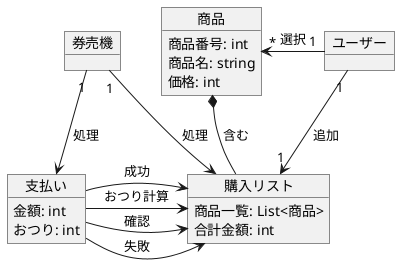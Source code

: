 @startuml　オブジェクト図

object 商品 {
  商品番号: int
  商品名: string
  価格: int
}

object ユーザー {
}

object 購入リスト {
  商品一覧: List<商品>
  合計金額: int
}

object 券売機 {
}

object 支払い {
  金額: int
  おつり: int
}

ユーザー "1" -l-> "*" 商品 : 選択
ユーザー "1" --> "1" 購入リスト : 追加
購入リスト -l-* 商品 : 含む
券売機 "1" --> 購入リスト : 処理
券売機 "1" --> 支払い : 処理
支払い -r-> 購入リスト : 確認
支払い --> 購入リスト : 成功
支払い --> 購入リスト : 失敗
支払い --> 購入リスト : おつり計算

@enduml